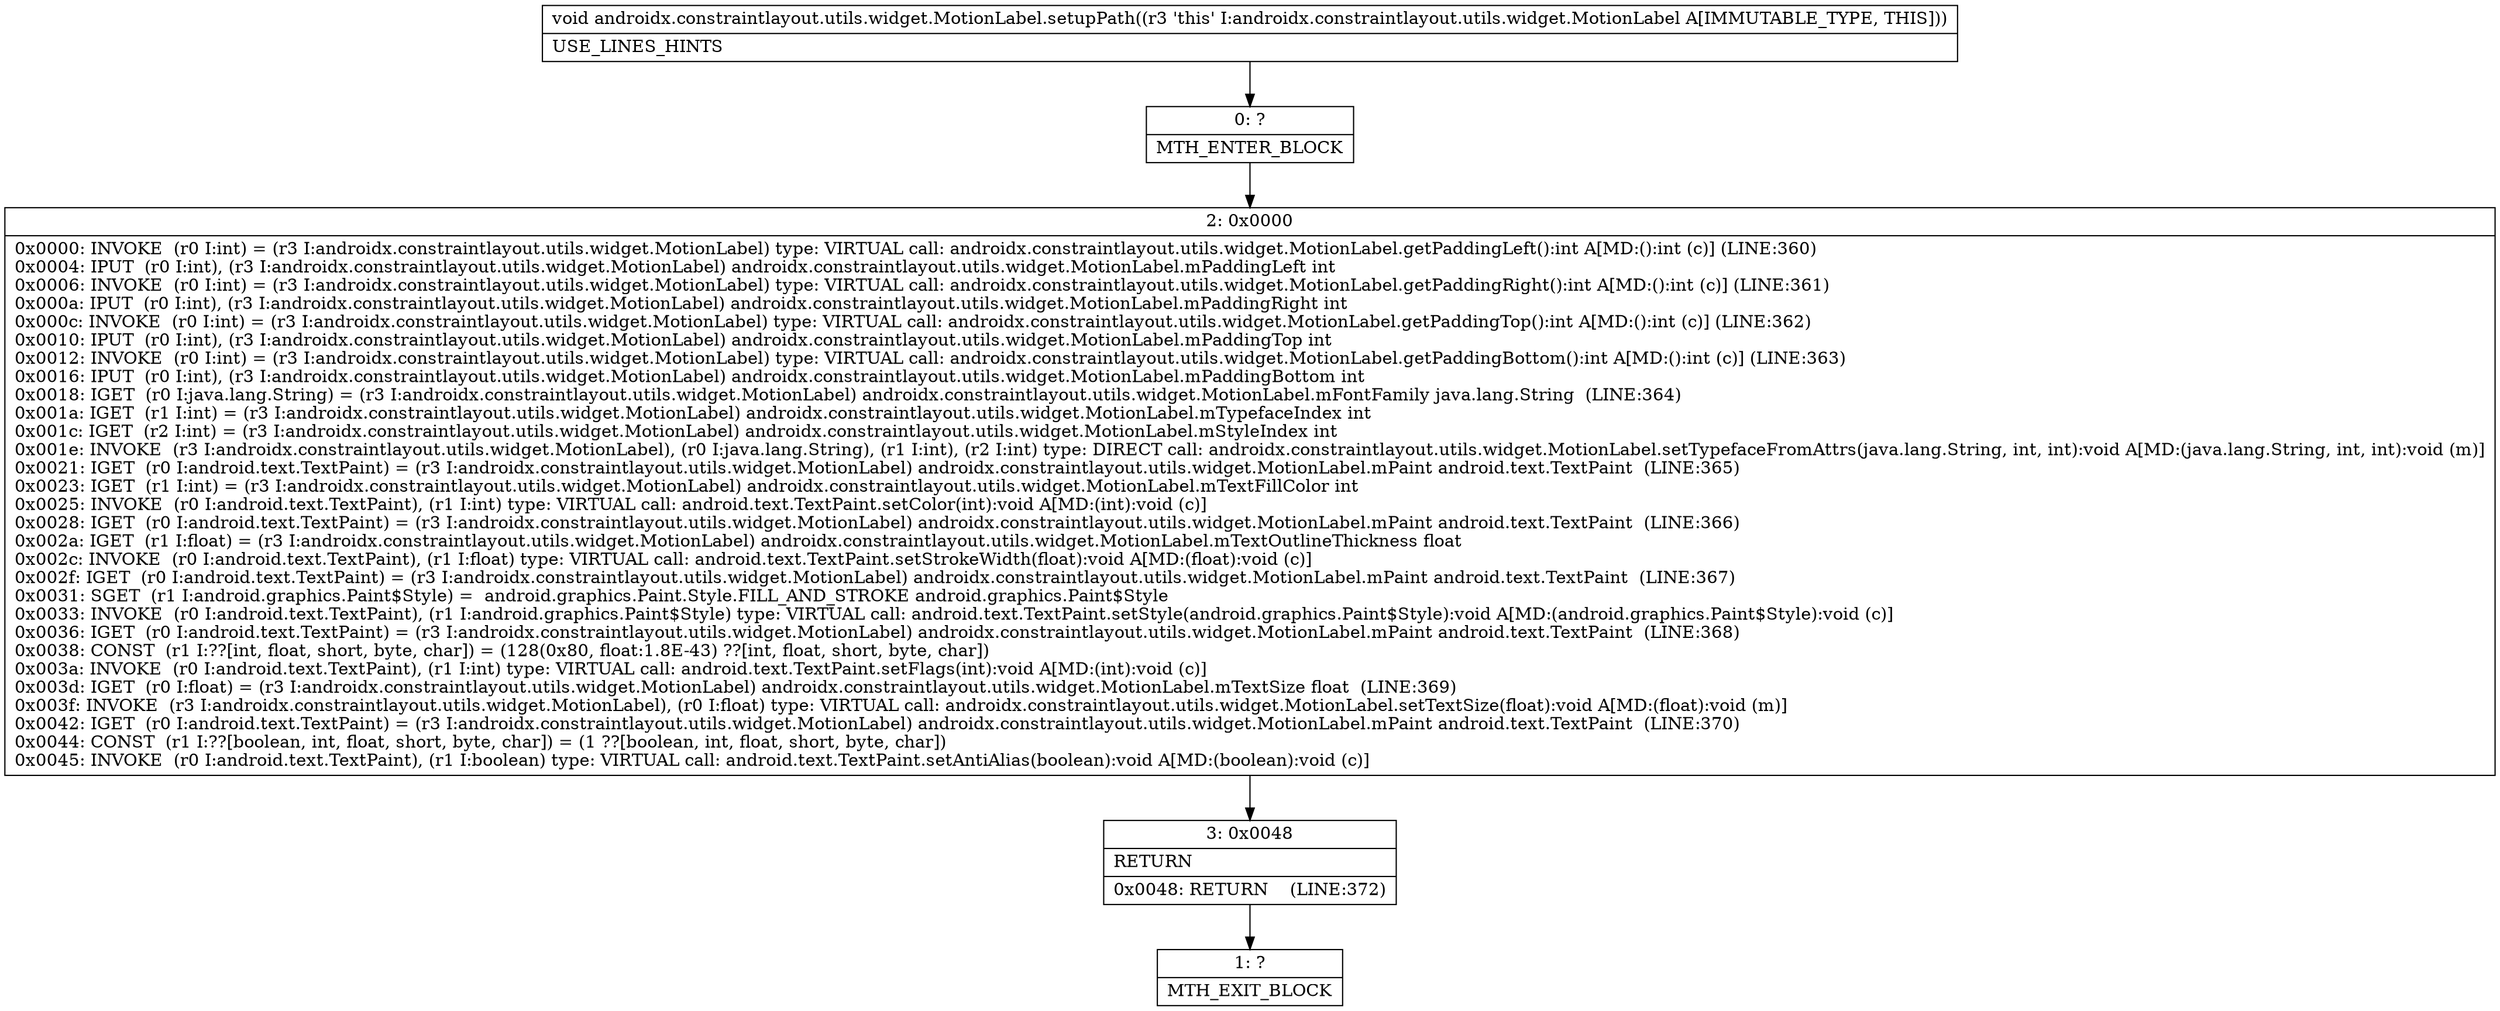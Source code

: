digraph "CFG forandroidx.constraintlayout.utils.widget.MotionLabel.setupPath()V" {
Node_0 [shape=record,label="{0\:\ ?|MTH_ENTER_BLOCK\l}"];
Node_2 [shape=record,label="{2\:\ 0x0000|0x0000: INVOKE  (r0 I:int) = (r3 I:androidx.constraintlayout.utils.widget.MotionLabel) type: VIRTUAL call: androidx.constraintlayout.utils.widget.MotionLabel.getPaddingLeft():int A[MD:():int (c)] (LINE:360)\l0x0004: IPUT  (r0 I:int), (r3 I:androidx.constraintlayout.utils.widget.MotionLabel) androidx.constraintlayout.utils.widget.MotionLabel.mPaddingLeft int \l0x0006: INVOKE  (r0 I:int) = (r3 I:androidx.constraintlayout.utils.widget.MotionLabel) type: VIRTUAL call: androidx.constraintlayout.utils.widget.MotionLabel.getPaddingRight():int A[MD:():int (c)] (LINE:361)\l0x000a: IPUT  (r0 I:int), (r3 I:androidx.constraintlayout.utils.widget.MotionLabel) androidx.constraintlayout.utils.widget.MotionLabel.mPaddingRight int \l0x000c: INVOKE  (r0 I:int) = (r3 I:androidx.constraintlayout.utils.widget.MotionLabel) type: VIRTUAL call: androidx.constraintlayout.utils.widget.MotionLabel.getPaddingTop():int A[MD:():int (c)] (LINE:362)\l0x0010: IPUT  (r0 I:int), (r3 I:androidx.constraintlayout.utils.widget.MotionLabel) androidx.constraintlayout.utils.widget.MotionLabel.mPaddingTop int \l0x0012: INVOKE  (r0 I:int) = (r3 I:androidx.constraintlayout.utils.widget.MotionLabel) type: VIRTUAL call: androidx.constraintlayout.utils.widget.MotionLabel.getPaddingBottom():int A[MD:():int (c)] (LINE:363)\l0x0016: IPUT  (r0 I:int), (r3 I:androidx.constraintlayout.utils.widget.MotionLabel) androidx.constraintlayout.utils.widget.MotionLabel.mPaddingBottom int \l0x0018: IGET  (r0 I:java.lang.String) = (r3 I:androidx.constraintlayout.utils.widget.MotionLabel) androidx.constraintlayout.utils.widget.MotionLabel.mFontFamily java.lang.String  (LINE:364)\l0x001a: IGET  (r1 I:int) = (r3 I:androidx.constraintlayout.utils.widget.MotionLabel) androidx.constraintlayout.utils.widget.MotionLabel.mTypefaceIndex int \l0x001c: IGET  (r2 I:int) = (r3 I:androidx.constraintlayout.utils.widget.MotionLabel) androidx.constraintlayout.utils.widget.MotionLabel.mStyleIndex int \l0x001e: INVOKE  (r3 I:androidx.constraintlayout.utils.widget.MotionLabel), (r0 I:java.lang.String), (r1 I:int), (r2 I:int) type: DIRECT call: androidx.constraintlayout.utils.widget.MotionLabel.setTypefaceFromAttrs(java.lang.String, int, int):void A[MD:(java.lang.String, int, int):void (m)]\l0x0021: IGET  (r0 I:android.text.TextPaint) = (r3 I:androidx.constraintlayout.utils.widget.MotionLabel) androidx.constraintlayout.utils.widget.MotionLabel.mPaint android.text.TextPaint  (LINE:365)\l0x0023: IGET  (r1 I:int) = (r3 I:androidx.constraintlayout.utils.widget.MotionLabel) androidx.constraintlayout.utils.widget.MotionLabel.mTextFillColor int \l0x0025: INVOKE  (r0 I:android.text.TextPaint), (r1 I:int) type: VIRTUAL call: android.text.TextPaint.setColor(int):void A[MD:(int):void (c)]\l0x0028: IGET  (r0 I:android.text.TextPaint) = (r3 I:androidx.constraintlayout.utils.widget.MotionLabel) androidx.constraintlayout.utils.widget.MotionLabel.mPaint android.text.TextPaint  (LINE:366)\l0x002a: IGET  (r1 I:float) = (r3 I:androidx.constraintlayout.utils.widget.MotionLabel) androidx.constraintlayout.utils.widget.MotionLabel.mTextOutlineThickness float \l0x002c: INVOKE  (r0 I:android.text.TextPaint), (r1 I:float) type: VIRTUAL call: android.text.TextPaint.setStrokeWidth(float):void A[MD:(float):void (c)]\l0x002f: IGET  (r0 I:android.text.TextPaint) = (r3 I:androidx.constraintlayout.utils.widget.MotionLabel) androidx.constraintlayout.utils.widget.MotionLabel.mPaint android.text.TextPaint  (LINE:367)\l0x0031: SGET  (r1 I:android.graphics.Paint$Style) =  android.graphics.Paint.Style.FILL_AND_STROKE android.graphics.Paint$Style \l0x0033: INVOKE  (r0 I:android.text.TextPaint), (r1 I:android.graphics.Paint$Style) type: VIRTUAL call: android.text.TextPaint.setStyle(android.graphics.Paint$Style):void A[MD:(android.graphics.Paint$Style):void (c)]\l0x0036: IGET  (r0 I:android.text.TextPaint) = (r3 I:androidx.constraintlayout.utils.widget.MotionLabel) androidx.constraintlayout.utils.widget.MotionLabel.mPaint android.text.TextPaint  (LINE:368)\l0x0038: CONST  (r1 I:??[int, float, short, byte, char]) = (128(0x80, float:1.8E\-43) ??[int, float, short, byte, char]) \l0x003a: INVOKE  (r0 I:android.text.TextPaint), (r1 I:int) type: VIRTUAL call: android.text.TextPaint.setFlags(int):void A[MD:(int):void (c)]\l0x003d: IGET  (r0 I:float) = (r3 I:androidx.constraintlayout.utils.widget.MotionLabel) androidx.constraintlayout.utils.widget.MotionLabel.mTextSize float  (LINE:369)\l0x003f: INVOKE  (r3 I:androidx.constraintlayout.utils.widget.MotionLabel), (r0 I:float) type: VIRTUAL call: androidx.constraintlayout.utils.widget.MotionLabel.setTextSize(float):void A[MD:(float):void (m)]\l0x0042: IGET  (r0 I:android.text.TextPaint) = (r3 I:androidx.constraintlayout.utils.widget.MotionLabel) androidx.constraintlayout.utils.widget.MotionLabel.mPaint android.text.TextPaint  (LINE:370)\l0x0044: CONST  (r1 I:??[boolean, int, float, short, byte, char]) = (1 ??[boolean, int, float, short, byte, char]) \l0x0045: INVOKE  (r0 I:android.text.TextPaint), (r1 I:boolean) type: VIRTUAL call: android.text.TextPaint.setAntiAlias(boolean):void A[MD:(boolean):void (c)]\l}"];
Node_3 [shape=record,label="{3\:\ 0x0048|RETURN\l|0x0048: RETURN    (LINE:372)\l}"];
Node_1 [shape=record,label="{1\:\ ?|MTH_EXIT_BLOCK\l}"];
MethodNode[shape=record,label="{void androidx.constraintlayout.utils.widget.MotionLabel.setupPath((r3 'this' I:androidx.constraintlayout.utils.widget.MotionLabel A[IMMUTABLE_TYPE, THIS]))  | USE_LINES_HINTS\l}"];
MethodNode -> Node_0;Node_0 -> Node_2;
Node_2 -> Node_3;
Node_3 -> Node_1;
}

